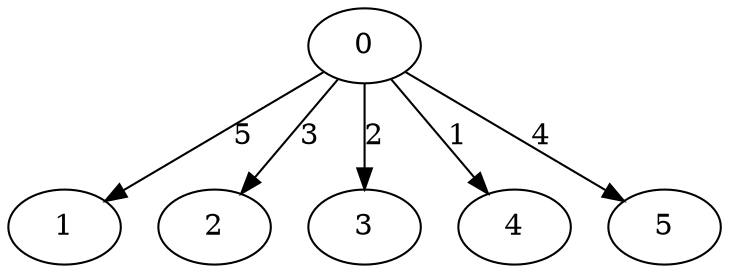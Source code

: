 digraph G {
    0 -> 1 [label="5"];
    0 -> 2 [label="3"];
    0 -> 3 [label="2"];
    0 -> 4 [label="1"];
    0 -> 5 [label="4"];
}